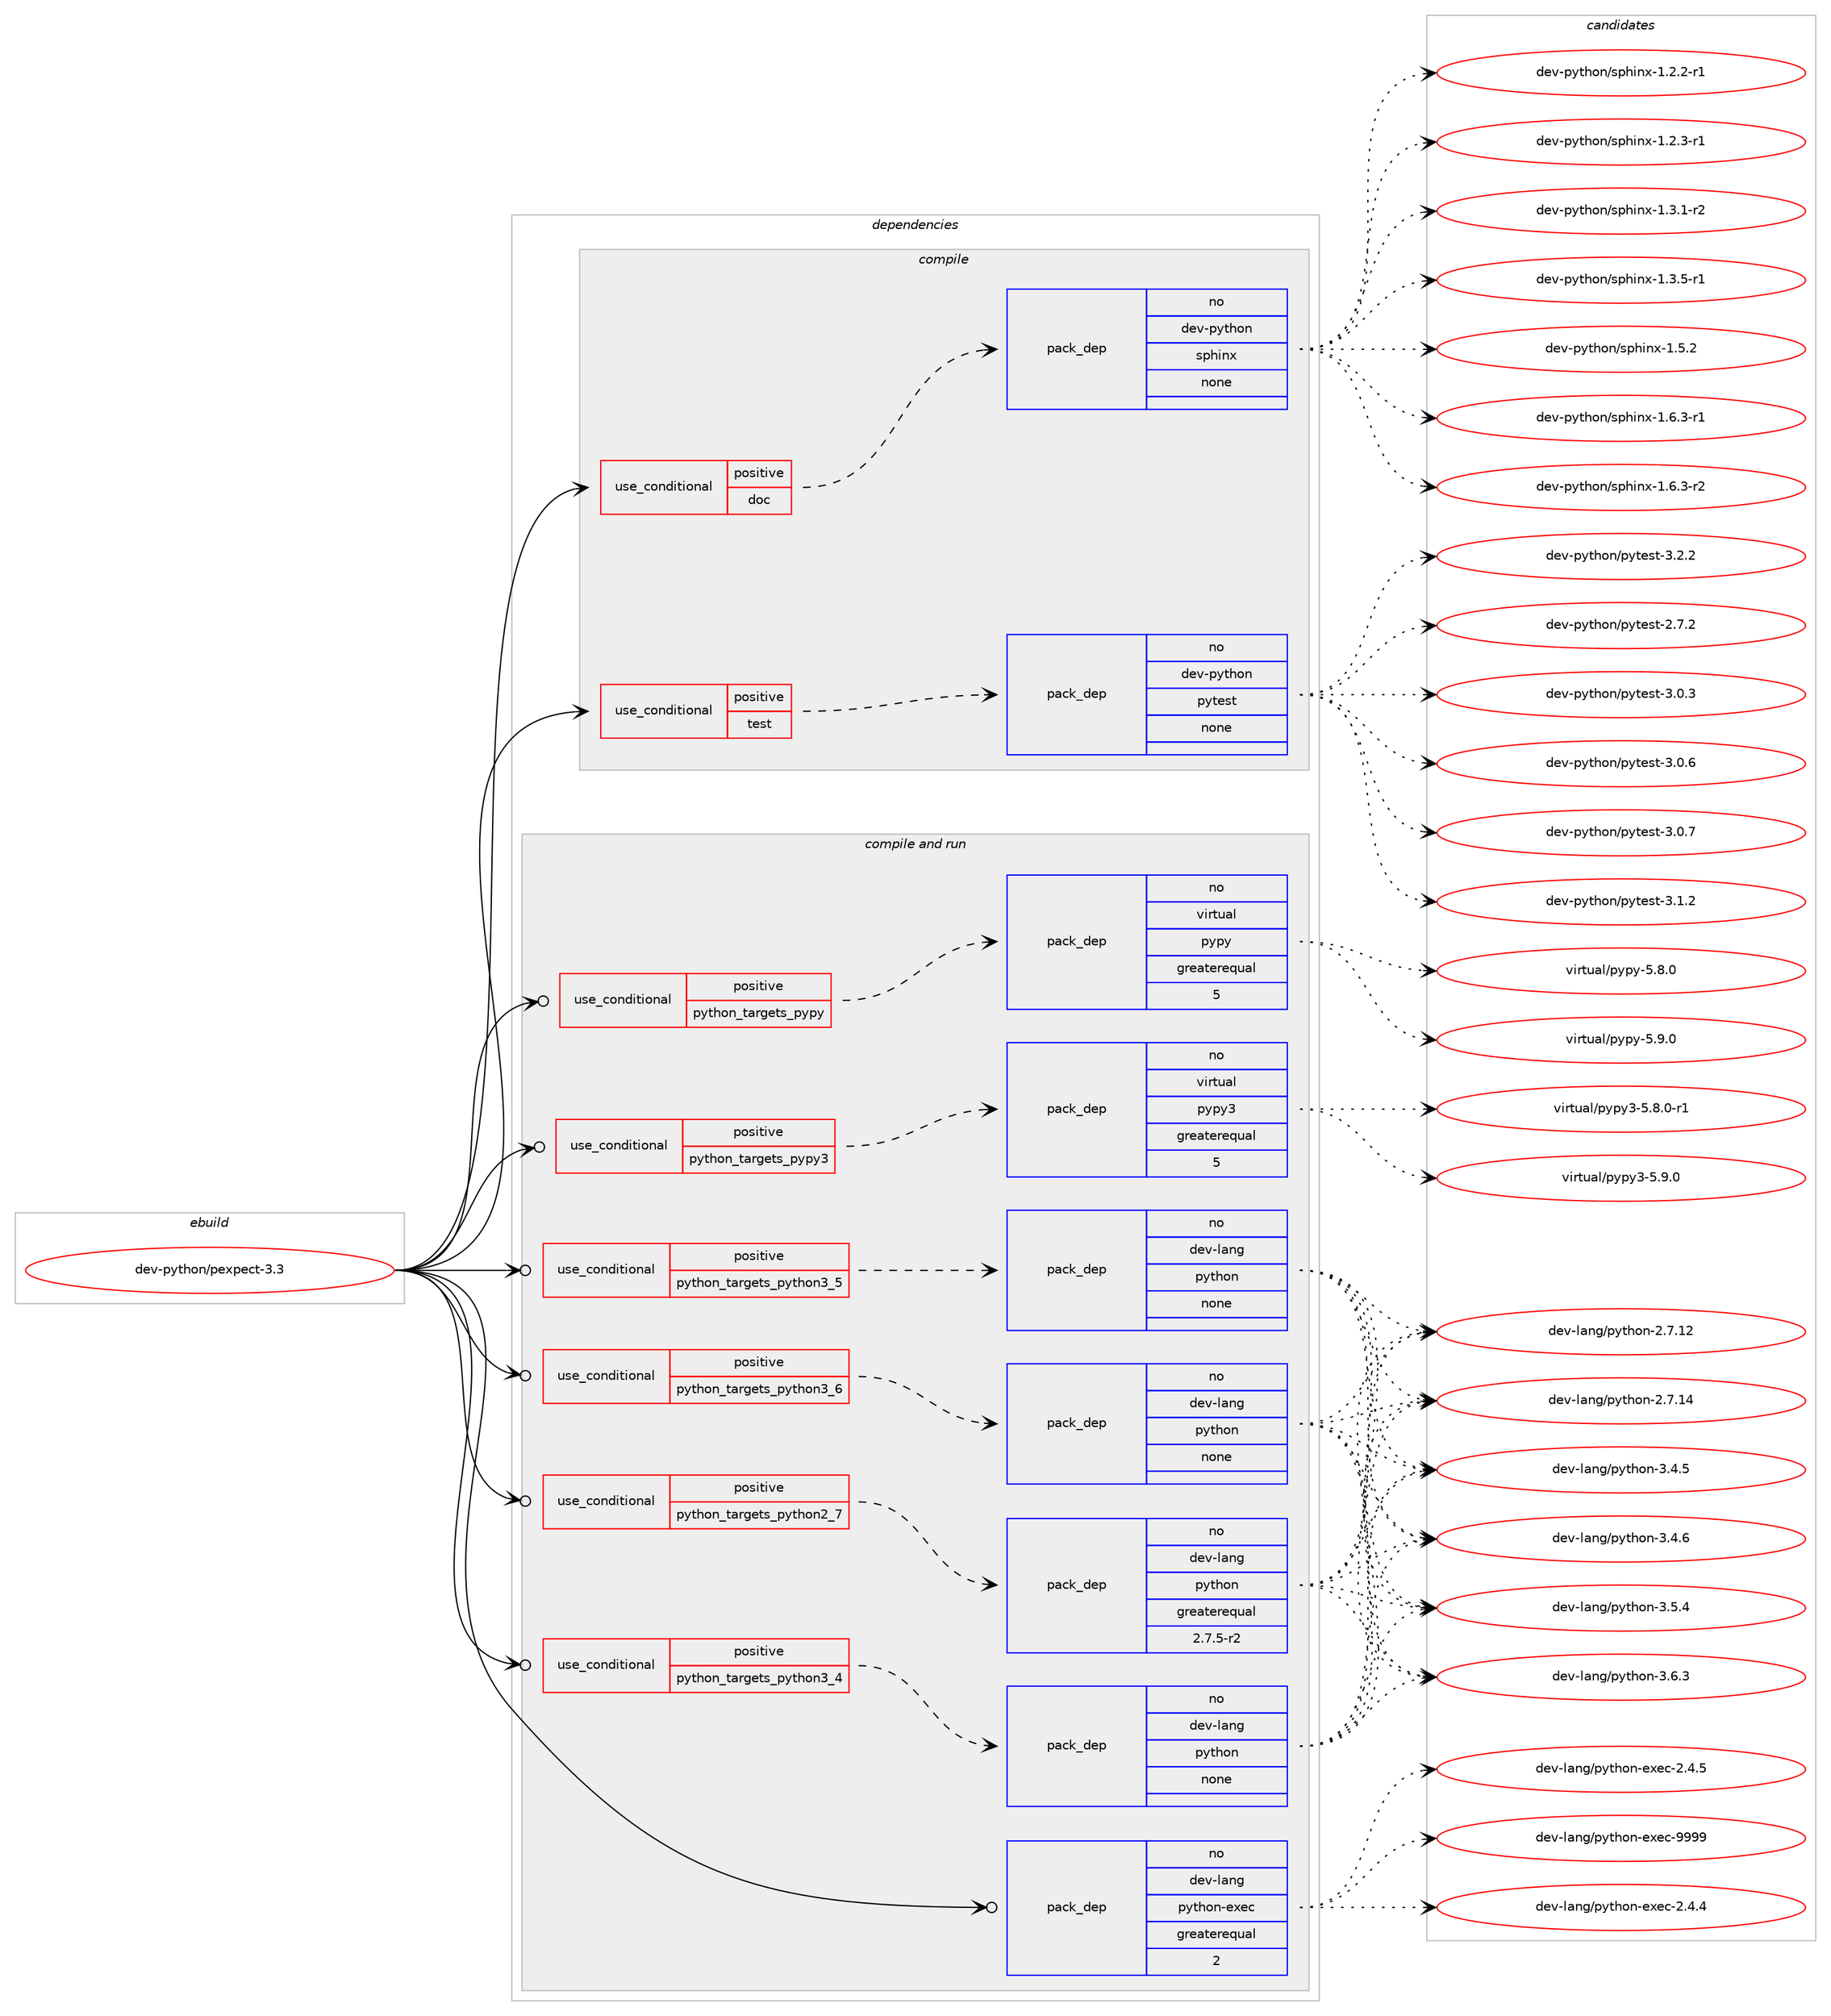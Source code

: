 digraph prolog {

# *************
# Graph options
# *************

newrank=true;
concentrate=true;
compound=true;
graph [rankdir=LR,fontname=Helvetica,fontsize=10,ranksep=1.5];#, ranksep=2.5, nodesep=0.2];
edge  [arrowhead=vee];
node  [fontname=Helvetica,fontsize=10];

# **********
# The ebuild
# **********

subgraph cluster_leftcol {
color=gray;
rank=same;
label=<<i>ebuild</i>>;
id [label="dev-python/pexpect-3.3", color=red, width=4, href="../dev-python/pexpect-3.3.svg"];
}

# ****************
# The dependencies
# ****************

subgraph cluster_midcol {
color=gray;
label=<<i>dependencies</i>>;
subgraph cluster_compile {
fillcolor="#eeeeee";
style=filled;
label=<<i>compile</i>>;
subgraph cond37211 {
dependency173002 [label=<<TABLE BORDER="0" CELLBORDER="1" CELLSPACING="0" CELLPADDING="4"><TR><TD ROWSPAN="3" CELLPADDING="10">use_conditional</TD></TR><TR><TD>positive</TD></TR><TR><TD>doc</TD></TR></TABLE>>, shape=none, color=red];
subgraph pack131884 {
dependency173003 [label=<<TABLE BORDER="0" CELLBORDER="1" CELLSPACING="0" CELLPADDING="4" WIDTH="220"><TR><TD ROWSPAN="6" CELLPADDING="30">pack_dep</TD></TR><TR><TD WIDTH="110">no</TD></TR><TR><TD>dev-python</TD></TR><TR><TD>sphinx</TD></TR><TR><TD>none</TD></TR><TR><TD></TD></TR></TABLE>>, shape=none, color=blue];
}
dependency173002:e -> dependency173003:w [weight=20,style="dashed",arrowhead="vee"];
}
id:e -> dependency173002:w [weight=20,style="solid",arrowhead="vee"];
subgraph cond37212 {
dependency173004 [label=<<TABLE BORDER="0" CELLBORDER="1" CELLSPACING="0" CELLPADDING="4"><TR><TD ROWSPAN="3" CELLPADDING="10">use_conditional</TD></TR><TR><TD>positive</TD></TR><TR><TD>test</TD></TR></TABLE>>, shape=none, color=red];
subgraph pack131885 {
dependency173005 [label=<<TABLE BORDER="0" CELLBORDER="1" CELLSPACING="0" CELLPADDING="4" WIDTH="220"><TR><TD ROWSPAN="6" CELLPADDING="30">pack_dep</TD></TR><TR><TD WIDTH="110">no</TD></TR><TR><TD>dev-python</TD></TR><TR><TD>pytest</TD></TR><TR><TD>none</TD></TR><TR><TD></TD></TR></TABLE>>, shape=none, color=blue];
}
dependency173004:e -> dependency173005:w [weight=20,style="dashed",arrowhead="vee"];
}
id:e -> dependency173004:w [weight=20,style="solid",arrowhead="vee"];
}
subgraph cluster_compileandrun {
fillcolor="#eeeeee";
style=filled;
label=<<i>compile and run</i>>;
subgraph cond37213 {
dependency173006 [label=<<TABLE BORDER="0" CELLBORDER="1" CELLSPACING="0" CELLPADDING="4"><TR><TD ROWSPAN="3" CELLPADDING="10">use_conditional</TD></TR><TR><TD>positive</TD></TR><TR><TD>python_targets_pypy</TD></TR></TABLE>>, shape=none, color=red];
subgraph pack131886 {
dependency173007 [label=<<TABLE BORDER="0" CELLBORDER="1" CELLSPACING="0" CELLPADDING="4" WIDTH="220"><TR><TD ROWSPAN="6" CELLPADDING="30">pack_dep</TD></TR><TR><TD WIDTH="110">no</TD></TR><TR><TD>virtual</TD></TR><TR><TD>pypy</TD></TR><TR><TD>greaterequal</TD></TR><TR><TD>5</TD></TR></TABLE>>, shape=none, color=blue];
}
dependency173006:e -> dependency173007:w [weight=20,style="dashed",arrowhead="vee"];
}
id:e -> dependency173006:w [weight=20,style="solid",arrowhead="odotvee"];
subgraph cond37214 {
dependency173008 [label=<<TABLE BORDER="0" CELLBORDER="1" CELLSPACING="0" CELLPADDING="4"><TR><TD ROWSPAN="3" CELLPADDING="10">use_conditional</TD></TR><TR><TD>positive</TD></TR><TR><TD>python_targets_pypy3</TD></TR></TABLE>>, shape=none, color=red];
subgraph pack131887 {
dependency173009 [label=<<TABLE BORDER="0" CELLBORDER="1" CELLSPACING="0" CELLPADDING="4" WIDTH="220"><TR><TD ROWSPAN="6" CELLPADDING="30">pack_dep</TD></TR><TR><TD WIDTH="110">no</TD></TR><TR><TD>virtual</TD></TR><TR><TD>pypy3</TD></TR><TR><TD>greaterequal</TD></TR><TR><TD>5</TD></TR></TABLE>>, shape=none, color=blue];
}
dependency173008:e -> dependency173009:w [weight=20,style="dashed",arrowhead="vee"];
}
id:e -> dependency173008:w [weight=20,style="solid",arrowhead="odotvee"];
subgraph cond37215 {
dependency173010 [label=<<TABLE BORDER="0" CELLBORDER="1" CELLSPACING="0" CELLPADDING="4"><TR><TD ROWSPAN="3" CELLPADDING="10">use_conditional</TD></TR><TR><TD>positive</TD></TR><TR><TD>python_targets_python2_7</TD></TR></TABLE>>, shape=none, color=red];
subgraph pack131888 {
dependency173011 [label=<<TABLE BORDER="0" CELLBORDER="1" CELLSPACING="0" CELLPADDING="4" WIDTH="220"><TR><TD ROWSPAN="6" CELLPADDING="30">pack_dep</TD></TR><TR><TD WIDTH="110">no</TD></TR><TR><TD>dev-lang</TD></TR><TR><TD>python</TD></TR><TR><TD>greaterequal</TD></TR><TR><TD>2.7.5-r2</TD></TR></TABLE>>, shape=none, color=blue];
}
dependency173010:e -> dependency173011:w [weight=20,style="dashed",arrowhead="vee"];
}
id:e -> dependency173010:w [weight=20,style="solid",arrowhead="odotvee"];
subgraph cond37216 {
dependency173012 [label=<<TABLE BORDER="0" CELLBORDER="1" CELLSPACING="0" CELLPADDING="4"><TR><TD ROWSPAN="3" CELLPADDING="10">use_conditional</TD></TR><TR><TD>positive</TD></TR><TR><TD>python_targets_python3_4</TD></TR></TABLE>>, shape=none, color=red];
subgraph pack131889 {
dependency173013 [label=<<TABLE BORDER="0" CELLBORDER="1" CELLSPACING="0" CELLPADDING="4" WIDTH="220"><TR><TD ROWSPAN="6" CELLPADDING="30">pack_dep</TD></TR><TR><TD WIDTH="110">no</TD></TR><TR><TD>dev-lang</TD></TR><TR><TD>python</TD></TR><TR><TD>none</TD></TR><TR><TD></TD></TR></TABLE>>, shape=none, color=blue];
}
dependency173012:e -> dependency173013:w [weight=20,style="dashed",arrowhead="vee"];
}
id:e -> dependency173012:w [weight=20,style="solid",arrowhead="odotvee"];
subgraph cond37217 {
dependency173014 [label=<<TABLE BORDER="0" CELLBORDER="1" CELLSPACING="0" CELLPADDING="4"><TR><TD ROWSPAN="3" CELLPADDING="10">use_conditional</TD></TR><TR><TD>positive</TD></TR><TR><TD>python_targets_python3_5</TD></TR></TABLE>>, shape=none, color=red];
subgraph pack131890 {
dependency173015 [label=<<TABLE BORDER="0" CELLBORDER="1" CELLSPACING="0" CELLPADDING="4" WIDTH="220"><TR><TD ROWSPAN="6" CELLPADDING="30">pack_dep</TD></TR><TR><TD WIDTH="110">no</TD></TR><TR><TD>dev-lang</TD></TR><TR><TD>python</TD></TR><TR><TD>none</TD></TR><TR><TD></TD></TR></TABLE>>, shape=none, color=blue];
}
dependency173014:e -> dependency173015:w [weight=20,style="dashed",arrowhead="vee"];
}
id:e -> dependency173014:w [weight=20,style="solid",arrowhead="odotvee"];
subgraph cond37218 {
dependency173016 [label=<<TABLE BORDER="0" CELLBORDER="1" CELLSPACING="0" CELLPADDING="4"><TR><TD ROWSPAN="3" CELLPADDING="10">use_conditional</TD></TR><TR><TD>positive</TD></TR><TR><TD>python_targets_python3_6</TD></TR></TABLE>>, shape=none, color=red];
subgraph pack131891 {
dependency173017 [label=<<TABLE BORDER="0" CELLBORDER="1" CELLSPACING="0" CELLPADDING="4" WIDTH="220"><TR><TD ROWSPAN="6" CELLPADDING="30">pack_dep</TD></TR><TR><TD WIDTH="110">no</TD></TR><TR><TD>dev-lang</TD></TR><TR><TD>python</TD></TR><TR><TD>none</TD></TR><TR><TD></TD></TR></TABLE>>, shape=none, color=blue];
}
dependency173016:e -> dependency173017:w [weight=20,style="dashed",arrowhead="vee"];
}
id:e -> dependency173016:w [weight=20,style="solid",arrowhead="odotvee"];
subgraph pack131892 {
dependency173018 [label=<<TABLE BORDER="0" CELLBORDER="1" CELLSPACING="0" CELLPADDING="4" WIDTH="220"><TR><TD ROWSPAN="6" CELLPADDING="30">pack_dep</TD></TR><TR><TD WIDTH="110">no</TD></TR><TR><TD>dev-lang</TD></TR><TR><TD>python-exec</TD></TR><TR><TD>greaterequal</TD></TR><TR><TD>2</TD></TR></TABLE>>, shape=none, color=blue];
}
id:e -> dependency173018:w [weight=20,style="solid",arrowhead="odotvee"];
}
subgraph cluster_run {
fillcolor="#eeeeee";
style=filled;
label=<<i>run</i>>;
}
}

# **************
# The candidates
# **************

subgraph cluster_choices {
rank=same;
color=gray;
label=<<i>candidates</i>>;

subgraph choice131884 {
color=black;
nodesep=1;
choice10010111845112121116104111110471151121041051101204549465046504511449 [label="dev-python/sphinx-1.2.2-r1", color=red, width=4,href="../dev-python/sphinx-1.2.2-r1.svg"];
choice10010111845112121116104111110471151121041051101204549465046514511449 [label="dev-python/sphinx-1.2.3-r1", color=red, width=4,href="../dev-python/sphinx-1.2.3-r1.svg"];
choice10010111845112121116104111110471151121041051101204549465146494511450 [label="dev-python/sphinx-1.3.1-r2", color=red, width=4,href="../dev-python/sphinx-1.3.1-r2.svg"];
choice10010111845112121116104111110471151121041051101204549465146534511449 [label="dev-python/sphinx-1.3.5-r1", color=red, width=4,href="../dev-python/sphinx-1.3.5-r1.svg"];
choice1001011184511212111610411111047115112104105110120454946534650 [label="dev-python/sphinx-1.5.2", color=red, width=4,href="../dev-python/sphinx-1.5.2.svg"];
choice10010111845112121116104111110471151121041051101204549465446514511449 [label="dev-python/sphinx-1.6.3-r1", color=red, width=4,href="../dev-python/sphinx-1.6.3-r1.svg"];
choice10010111845112121116104111110471151121041051101204549465446514511450 [label="dev-python/sphinx-1.6.3-r2", color=red, width=4,href="../dev-python/sphinx-1.6.3-r2.svg"];
dependency173003:e -> choice10010111845112121116104111110471151121041051101204549465046504511449:w [style=dotted,weight="100"];
dependency173003:e -> choice10010111845112121116104111110471151121041051101204549465046514511449:w [style=dotted,weight="100"];
dependency173003:e -> choice10010111845112121116104111110471151121041051101204549465146494511450:w [style=dotted,weight="100"];
dependency173003:e -> choice10010111845112121116104111110471151121041051101204549465146534511449:w [style=dotted,weight="100"];
dependency173003:e -> choice1001011184511212111610411111047115112104105110120454946534650:w [style=dotted,weight="100"];
dependency173003:e -> choice10010111845112121116104111110471151121041051101204549465446514511449:w [style=dotted,weight="100"];
dependency173003:e -> choice10010111845112121116104111110471151121041051101204549465446514511450:w [style=dotted,weight="100"];
}
subgraph choice131885 {
color=black;
nodesep=1;
choice1001011184511212111610411111047112121116101115116455046554650 [label="dev-python/pytest-2.7.2", color=red, width=4,href="../dev-python/pytest-2.7.2.svg"];
choice1001011184511212111610411111047112121116101115116455146484651 [label="dev-python/pytest-3.0.3", color=red, width=4,href="../dev-python/pytest-3.0.3.svg"];
choice1001011184511212111610411111047112121116101115116455146484654 [label="dev-python/pytest-3.0.6", color=red, width=4,href="../dev-python/pytest-3.0.6.svg"];
choice1001011184511212111610411111047112121116101115116455146484655 [label="dev-python/pytest-3.0.7", color=red, width=4,href="../dev-python/pytest-3.0.7.svg"];
choice1001011184511212111610411111047112121116101115116455146494650 [label="dev-python/pytest-3.1.2", color=red, width=4,href="../dev-python/pytest-3.1.2.svg"];
choice1001011184511212111610411111047112121116101115116455146504650 [label="dev-python/pytest-3.2.2", color=red, width=4,href="../dev-python/pytest-3.2.2.svg"];
dependency173005:e -> choice1001011184511212111610411111047112121116101115116455046554650:w [style=dotted,weight="100"];
dependency173005:e -> choice1001011184511212111610411111047112121116101115116455146484651:w [style=dotted,weight="100"];
dependency173005:e -> choice1001011184511212111610411111047112121116101115116455146484654:w [style=dotted,weight="100"];
dependency173005:e -> choice1001011184511212111610411111047112121116101115116455146484655:w [style=dotted,weight="100"];
dependency173005:e -> choice1001011184511212111610411111047112121116101115116455146494650:w [style=dotted,weight="100"];
dependency173005:e -> choice1001011184511212111610411111047112121116101115116455146504650:w [style=dotted,weight="100"];
}
subgraph choice131886 {
color=black;
nodesep=1;
choice1181051141161179710847112121112121455346564648 [label="virtual/pypy-5.8.0", color=red, width=4,href="../virtual/pypy-5.8.0.svg"];
choice1181051141161179710847112121112121455346574648 [label="virtual/pypy-5.9.0", color=red, width=4,href="../virtual/pypy-5.9.0.svg"];
dependency173007:e -> choice1181051141161179710847112121112121455346564648:w [style=dotted,weight="100"];
dependency173007:e -> choice1181051141161179710847112121112121455346574648:w [style=dotted,weight="100"];
}
subgraph choice131887 {
color=black;
nodesep=1;
choice1181051141161179710847112121112121514553465646484511449 [label="virtual/pypy3-5.8.0-r1", color=red, width=4,href="../virtual/pypy3-5.8.0-r1.svg"];
choice118105114116117971084711212111212151455346574648 [label="virtual/pypy3-5.9.0", color=red, width=4,href="../virtual/pypy3-5.9.0.svg"];
dependency173009:e -> choice1181051141161179710847112121112121514553465646484511449:w [style=dotted,weight="100"];
dependency173009:e -> choice118105114116117971084711212111212151455346574648:w [style=dotted,weight="100"];
}
subgraph choice131888 {
color=black;
nodesep=1;
choice10010111845108971101034711212111610411111045504655464950 [label="dev-lang/python-2.7.12", color=red, width=4,href="../dev-lang/python-2.7.12.svg"];
choice10010111845108971101034711212111610411111045504655464952 [label="dev-lang/python-2.7.14", color=red, width=4,href="../dev-lang/python-2.7.14.svg"];
choice100101118451089711010347112121116104111110455146524653 [label="dev-lang/python-3.4.5", color=red, width=4,href="../dev-lang/python-3.4.5.svg"];
choice100101118451089711010347112121116104111110455146524654 [label="dev-lang/python-3.4.6", color=red, width=4,href="../dev-lang/python-3.4.6.svg"];
choice100101118451089711010347112121116104111110455146534652 [label="dev-lang/python-3.5.4", color=red, width=4,href="../dev-lang/python-3.5.4.svg"];
choice100101118451089711010347112121116104111110455146544651 [label="dev-lang/python-3.6.3", color=red, width=4,href="../dev-lang/python-3.6.3.svg"];
dependency173011:e -> choice10010111845108971101034711212111610411111045504655464950:w [style=dotted,weight="100"];
dependency173011:e -> choice10010111845108971101034711212111610411111045504655464952:w [style=dotted,weight="100"];
dependency173011:e -> choice100101118451089711010347112121116104111110455146524653:w [style=dotted,weight="100"];
dependency173011:e -> choice100101118451089711010347112121116104111110455146524654:w [style=dotted,weight="100"];
dependency173011:e -> choice100101118451089711010347112121116104111110455146534652:w [style=dotted,weight="100"];
dependency173011:e -> choice100101118451089711010347112121116104111110455146544651:w [style=dotted,weight="100"];
}
subgraph choice131889 {
color=black;
nodesep=1;
choice10010111845108971101034711212111610411111045504655464950 [label="dev-lang/python-2.7.12", color=red, width=4,href="../dev-lang/python-2.7.12.svg"];
choice10010111845108971101034711212111610411111045504655464952 [label="dev-lang/python-2.7.14", color=red, width=4,href="../dev-lang/python-2.7.14.svg"];
choice100101118451089711010347112121116104111110455146524653 [label="dev-lang/python-3.4.5", color=red, width=4,href="../dev-lang/python-3.4.5.svg"];
choice100101118451089711010347112121116104111110455146524654 [label="dev-lang/python-3.4.6", color=red, width=4,href="../dev-lang/python-3.4.6.svg"];
choice100101118451089711010347112121116104111110455146534652 [label="dev-lang/python-3.5.4", color=red, width=4,href="../dev-lang/python-3.5.4.svg"];
choice100101118451089711010347112121116104111110455146544651 [label="dev-lang/python-3.6.3", color=red, width=4,href="../dev-lang/python-3.6.3.svg"];
dependency173013:e -> choice10010111845108971101034711212111610411111045504655464950:w [style=dotted,weight="100"];
dependency173013:e -> choice10010111845108971101034711212111610411111045504655464952:w [style=dotted,weight="100"];
dependency173013:e -> choice100101118451089711010347112121116104111110455146524653:w [style=dotted,weight="100"];
dependency173013:e -> choice100101118451089711010347112121116104111110455146524654:w [style=dotted,weight="100"];
dependency173013:e -> choice100101118451089711010347112121116104111110455146534652:w [style=dotted,weight="100"];
dependency173013:e -> choice100101118451089711010347112121116104111110455146544651:w [style=dotted,weight="100"];
}
subgraph choice131890 {
color=black;
nodesep=1;
choice10010111845108971101034711212111610411111045504655464950 [label="dev-lang/python-2.7.12", color=red, width=4,href="../dev-lang/python-2.7.12.svg"];
choice10010111845108971101034711212111610411111045504655464952 [label="dev-lang/python-2.7.14", color=red, width=4,href="../dev-lang/python-2.7.14.svg"];
choice100101118451089711010347112121116104111110455146524653 [label="dev-lang/python-3.4.5", color=red, width=4,href="../dev-lang/python-3.4.5.svg"];
choice100101118451089711010347112121116104111110455146524654 [label="dev-lang/python-3.4.6", color=red, width=4,href="../dev-lang/python-3.4.6.svg"];
choice100101118451089711010347112121116104111110455146534652 [label="dev-lang/python-3.5.4", color=red, width=4,href="../dev-lang/python-3.5.4.svg"];
choice100101118451089711010347112121116104111110455146544651 [label="dev-lang/python-3.6.3", color=red, width=4,href="../dev-lang/python-3.6.3.svg"];
dependency173015:e -> choice10010111845108971101034711212111610411111045504655464950:w [style=dotted,weight="100"];
dependency173015:e -> choice10010111845108971101034711212111610411111045504655464952:w [style=dotted,weight="100"];
dependency173015:e -> choice100101118451089711010347112121116104111110455146524653:w [style=dotted,weight="100"];
dependency173015:e -> choice100101118451089711010347112121116104111110455146524654:w [style=dotted,weight="100"];
dependency173015:e -> choice100101118451089711010347112121116104111110455146534652:w [style=dotted,weight="100"];
dependency173015:e -> choice100101118451089711010347112121116104111110455146544651:w [style=dotted,weight="100"];
}
subgraph choice131891 {
color=black;
nodesep=1;
choice10010111845108971101034711212111610411111045504655464950 [label="dev-lang/python-2.7.12", color=red, width=4,href="../dev-lang/python-2.7.12.svg"];
choice10010111845108971101034711212111610411111045504655464952 [label="dev-lang/python-2.7.14", color=red, width=4,href="../dev-lang/python-2.7.14.svg"];
choice100101118451089711010347112121116104111110455146524653 [label="dev-lang/python-3.4.5", color=red, width=4,href="../dev-lang/python-3.4.5.svg"];
choice100101118451089711010347112121116104111110455146524654 [label="dev-lang/python-3.4.6", color=red, width=4,href="../dev-lang/python-3.4.6.svg"];
choice100101118451089711010347112121116104111110455146534652 [label="dev-lang/python-3.5.4", color=red, width=4,href="../dev-lang/python-3.5.4.svg"];
choice100101118451089711010347112121116104111110455146544651 [label="dev-lang/python-3.6.3", color=red, width=4,href="../dev-lang/python-3.6.3.svg"];
dependency173017:e -> choice10010111845108971101034711212111610411111045504655464950:w [style=dotted,weight="100"];
dependency173017:e -> choice10010111845108971101034711212111610411111045504655464952:w [style=dotted,weight="100"];
dependency173017:e -> choice100101118451089711010347112121116104111110455146524653:w [style=dotted,weight="100"];
dependency173017:e -> choice100101118451089711010347112121116104111110455146524654:w [style=dotted,weight="100"];
dependency173017:e -> choice100101118451089711010347112121116104111110455146534652:w [style=dotted,weight="100"];
dependency173017:e -> choice100101118451089711010347112121116104111110455146544651:w [style=dotted,weight="100"];
}
subgraph choice131892 {
color=black;
nodesep=1;
choice1001011184510897110103471121211161041111104510112010199455046524652 [label="dev-lang/python-exec-2.4.4", color=red, width=4,href="../dev-lang/python-exec-2.4.4.svg"];
choice1001011184510897110103471121211161041111104510112010199455046524653 [label="dev-lang/python-exec-2.4.5", color=red, width=4,href="../dev-lang/python-exec-2.4.5.svg"];
choice10010111845108971101034711212111610411111045101120101994557575757 [label="dev-lang/python-exec-9999", color=red, width=4,href="../dev-lang/python-exec-9999.svg"];
dependency173018:e -> choice1001011184510897110103471121211161041111104510112010199455046524652:w [style=dotted,weight="100"];
dependency173018:e -> choice1001011184510897110103471121211161041111104510112010199455046524653:w [style=dotted,weight="100"];
dependency173018:e -> choice10010111845108971101034711212111610411111045101120101994557575757:w [style=dotted,weight="100"];
}
}

}
